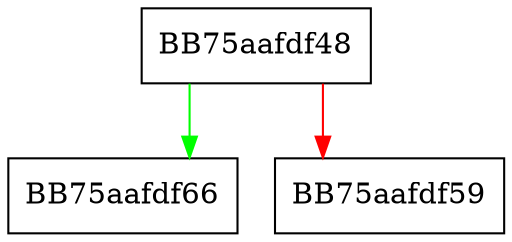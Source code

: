 digraph lua_get_machovars {
  node [shape="box"];
  graph [splines=ortho];
  BB75aafdf48 -> BB75aafdf66 [color="green"];
  BB75aafdf48 -> BB75aafdf59 [color="red"];
}